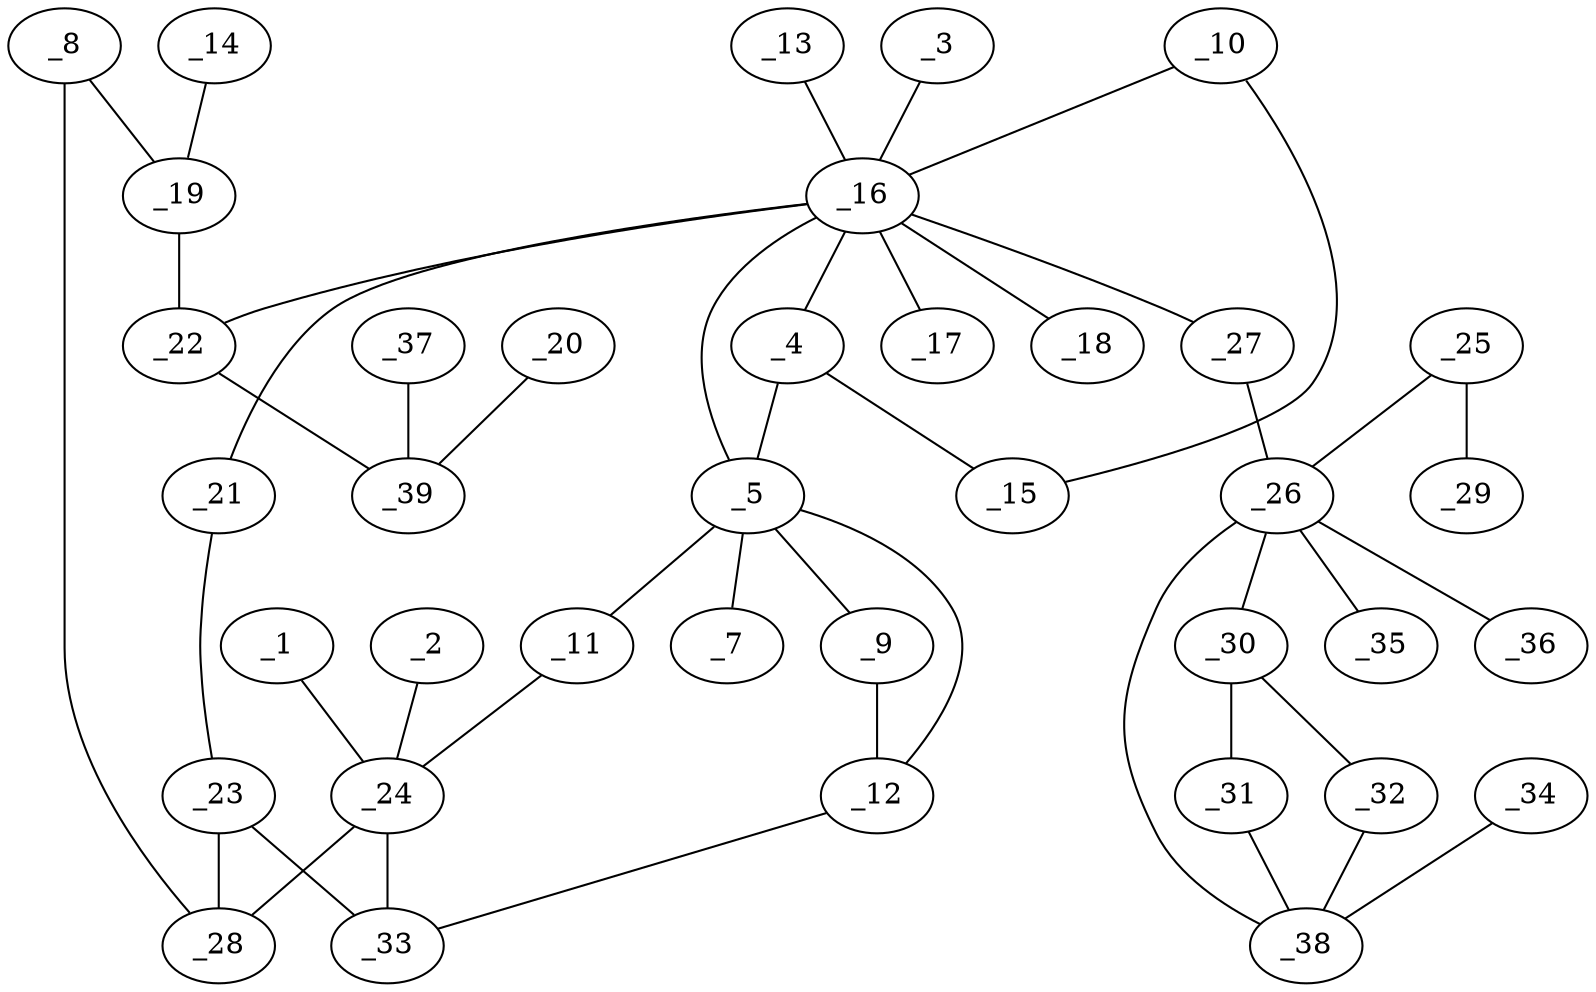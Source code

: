 graph tgmagic {
_1;
_2;
_3;
_4;
_5;
_7;
_8;
_9;
_10;
_11;
_12;
_13;
_14;
_15;
_16;
_17;
_18;
_19;
_20;
_21;
_22;
_23;
_24;
_25;
_26;
_27;
_28;
_29;
_30;
_31;
_32;
_33;
_34;
_35;
_36;
_37;
_38;
_39;
_1 -- _24
_2 -- _24
_3 -- _16
_4 -- _5
_4 -- _15
_5 -- _9
_5 -- _11
_5 -- _12
_5 -- _7
_5 -- _16
_8 -- _19
_8 -- _28
_9 -- _12
_10 -- _15
_10 -- _16
_11 -- _24
_12 -- _33
_13 -- _16
_14 -- _19
_16 -- _4
_16 -- _17
_16 -- _18
_16 -- _21
_16 -- _22
_16 -- _27
_19 -- _22
_20 -- _39
_21 -- _23
_22 -- _39
_23 -- _28
_23 -- _33
_24 -- _28
_24 -- _33
_25 -- _26
_25 -- _29
_26 -- _30
_26 -- _35
_26 -- _38
_26 -- _36
_27 -- _26
_30 -- _31
_30 -- _32
_31 -- _38
_32 -- _38
_34 -- _38
_37 -- _39
}
